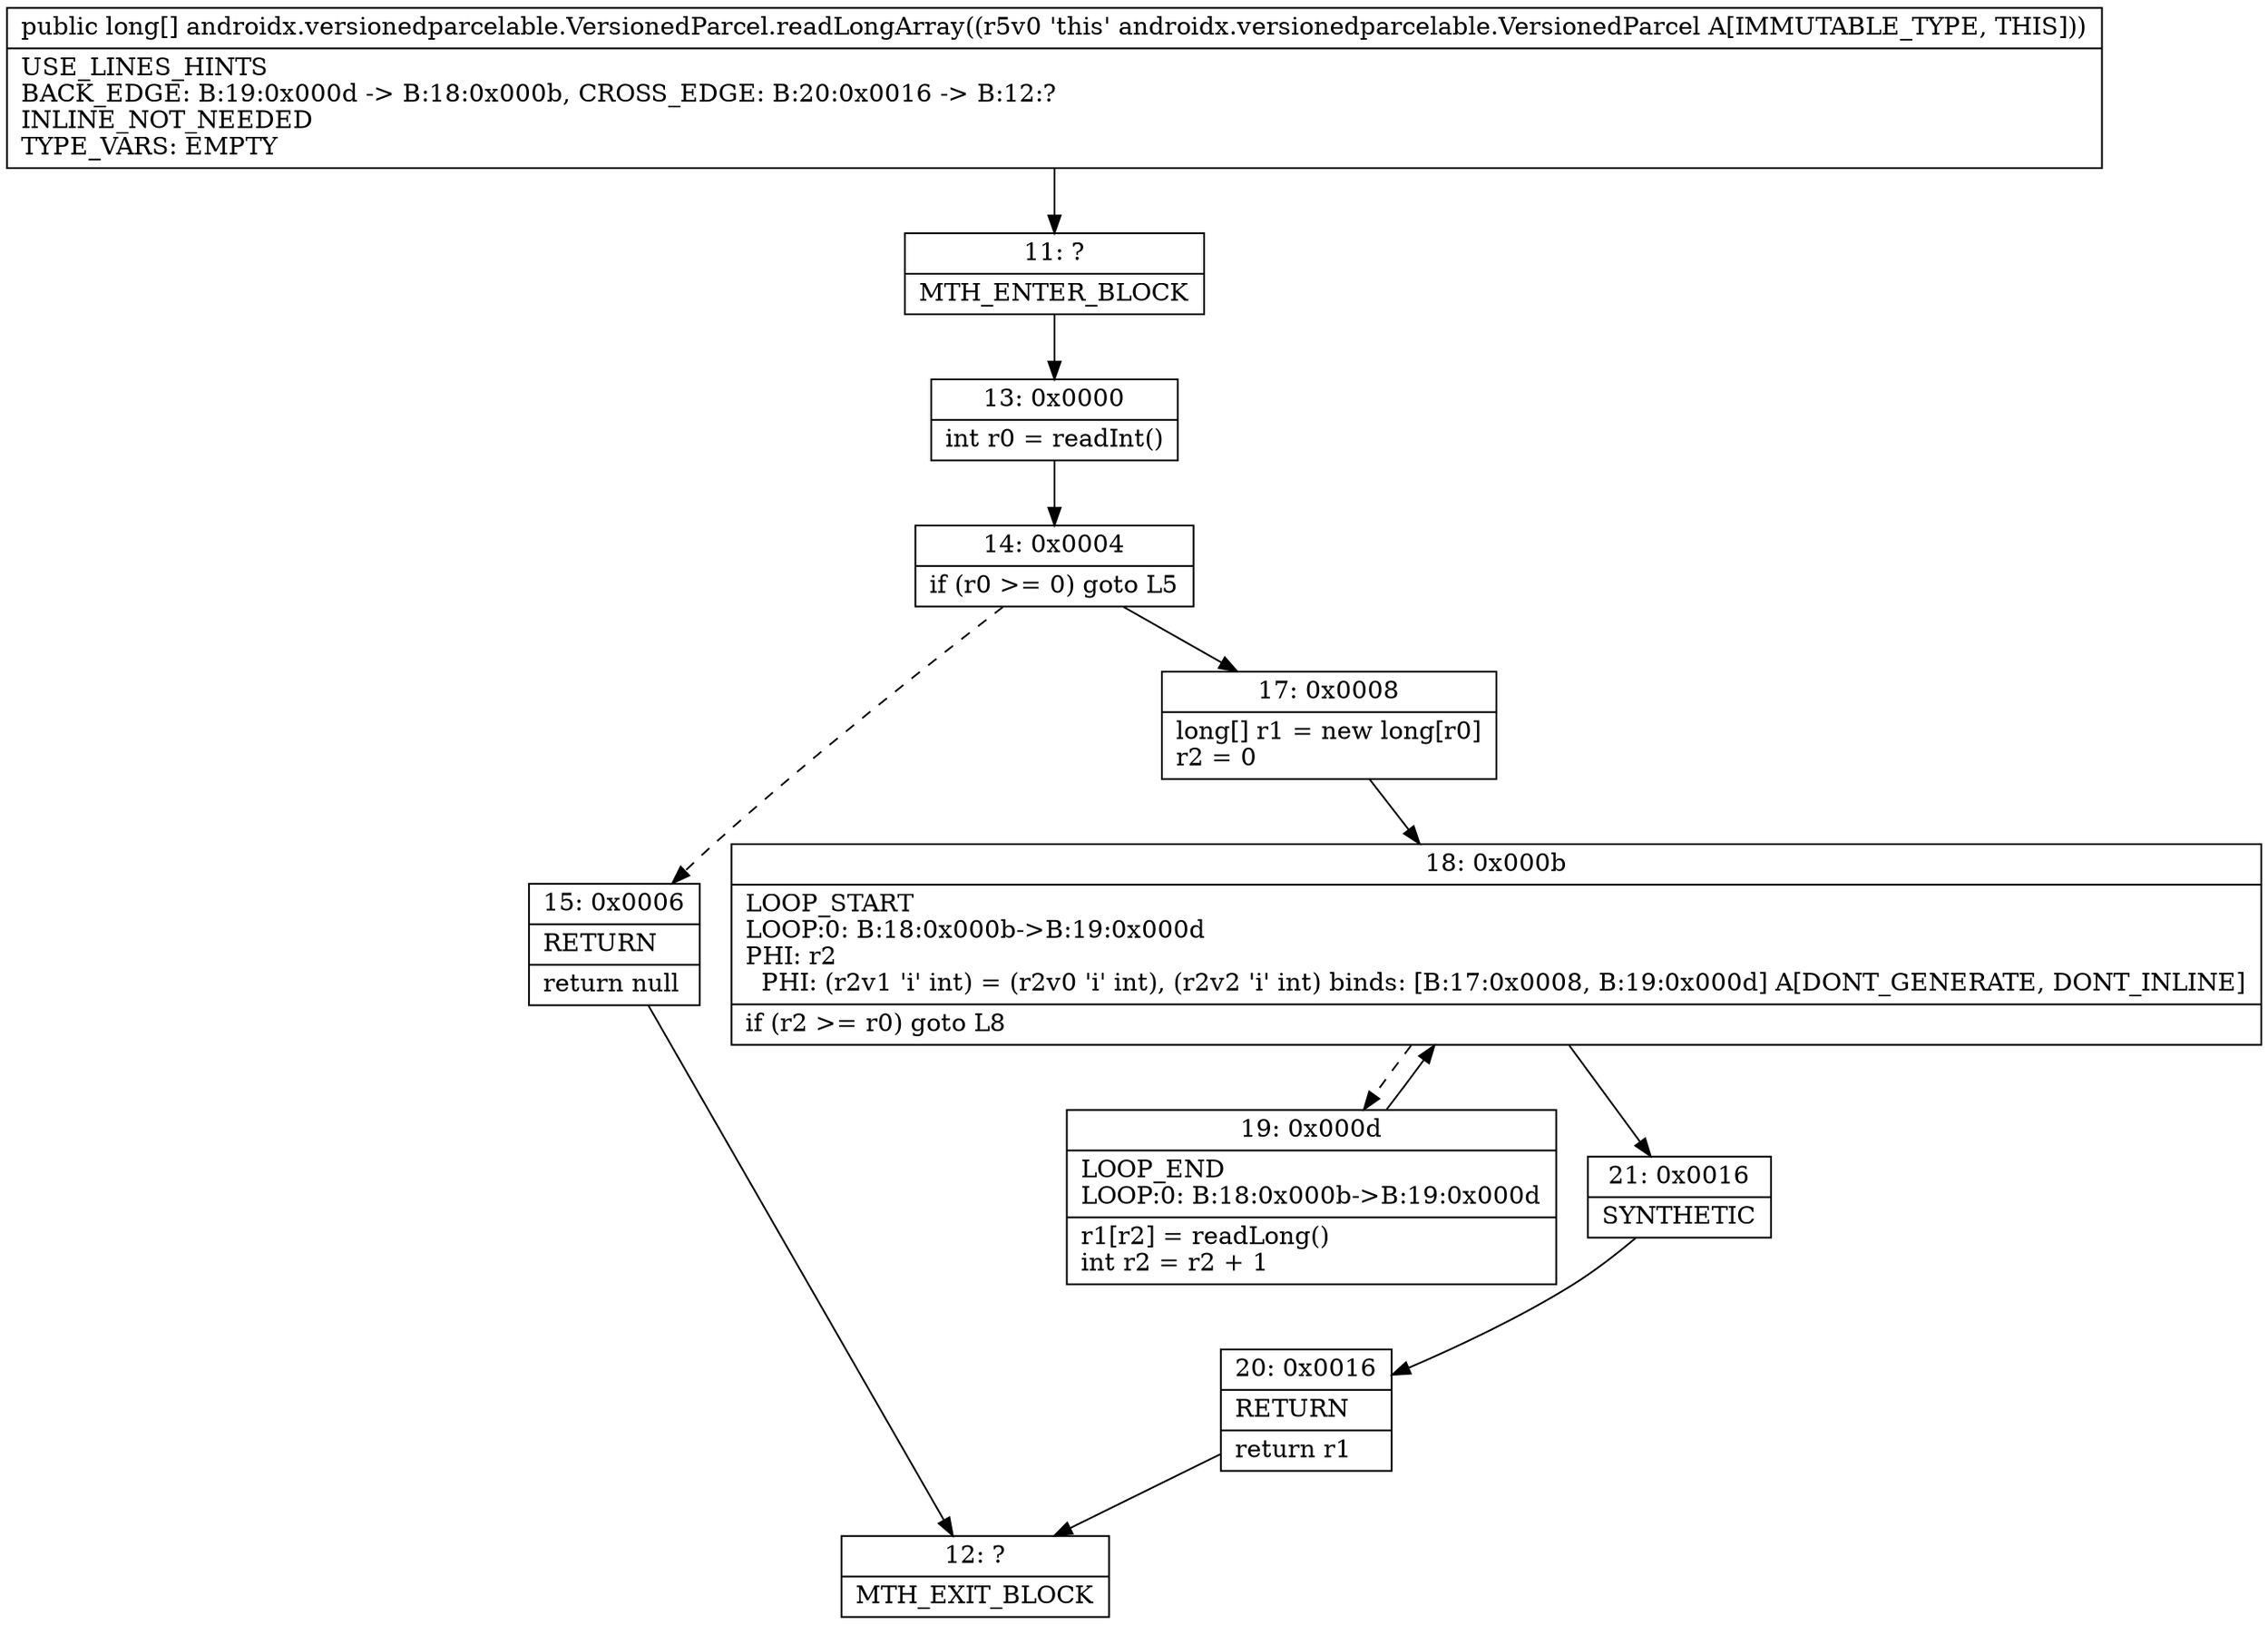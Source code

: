 digraph "CFG forandroidx.versionedparcelable.VersionedParcel.readLongArray()[J" {
Node_11 [shape=record,label="{11\:\ ?|MTH_ENTER_BLOCK\l}"];
Node_13 [shape=record,label="{13\:\ 0x0000|int r0 = readInt()\l}"];
Node_14 [shape=record,label="{14\:\ 0x0004|if (r0 \>= 0) goto L5\l}"];
Node_15 [shape=record,label="{15\:\ 0x0006|RETURN\l|return null\l}"];
Node_12 [shape=record,label="{12\:\ ?|MTH_EXIT_BLOCK\l}"];
Node_17 [shape=record,label="{17\:\ 0x0008|long[] r1 = new long[r0]\lr2 = 0\l}"];
Node_18 [shape=record,label="{18\:\ 0x000b|LOOP_START\lLOOP:0: B:18:0x000b\-\>B:19:0x000d\lPHI: r2 \l  PHI: (r2v1 'i' int) = (r2v0 'i' int), (r2v2 'i' int) binds: [B:17:0x0008, B:19:0x000d] A[DONT_GENERATE, DONT_INLINE]\l|if (r2 \>= r0) goto L8\l}"];
Node_19 [shape=record,label="{19\:\ 0x000d|LOOP_END\lLOOP:0: B:18:0x000b\-\>B:19:0x000d\l|r1[r2] = readLong()\lint r2 = r2 + 1\l}"];
Node_21 [shape=record,label="{21\:\ 0x0016|SYNTHETIC\l}"];
Node_20 [shape=record,label="{20\:\ 0x0016|RETURN\l|return r1\l}"];
MethodNode[shape=record,label="{public long[] androidx.versionedparcelable.VersionedParcel.readLongArray((r5v0 'this' androidx.versionedparcelable.VersionedParcel A[IMMUTABLE_TYPE, THIS]))  | USE_LINES_HINTS\lBACK_EDGE: B:19:0x000d \-\> B:18:0x000b, CROSS_EDGE: B:20:0x0016 \-\> B:12:?\lINLINE_NOT_NEEDED\lTYPE_VARS: EMPTY\l}"];
MethodNode -> Node_11;Node_11 -> Node_13;
Node_13 -> Node_14;
Node_14 -> Node_15[style=dashed];
Node_14 -> Node_17;
Node_15 -> Node_12;
Node_17 -> Node_18;
Node_18 -> Node_19[style=dashed];
Node_18 -> Node_21;
Node_19 -> Node_18;
Node_21 -> Node_20;
Node_20 -> Node_12;
}

